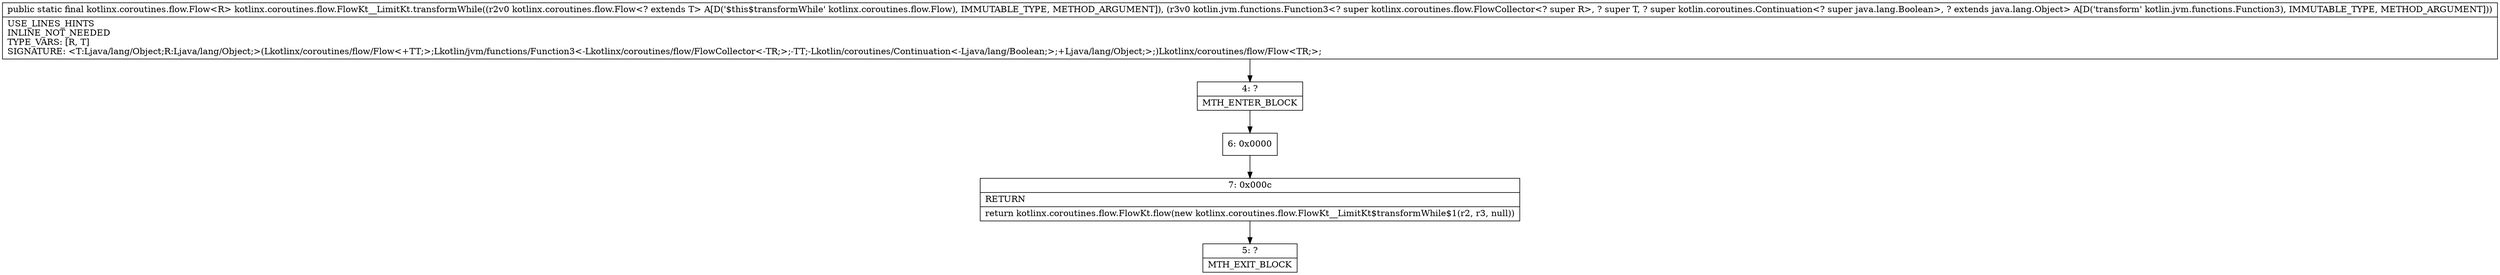 digraph "CFG forkotlinx.coroutines.flow.FlowKt__LimitKt.transformWhile(Lkotlinx\/coroutines\/flow\/Flow;Lkotlin\/jvm\/functions\/Function3;)Lkotlinx\/coroutines\/flow\/Flow;" {
Node_4 [shape=record,label="{4\:\ ?|MTH_ENTER_BLOCK\l}"];
Node_6 [shape=record,label="{6\:\ 0x0000}"];
Node_7 [shape=record,label="{7\:\ 0x000c|RETURN\l|return kotlinx.coroutines.flow.FlowKt.flow(new kotlinx.coroutines.flow.FlowKt__LimitKt$transformWhile$1(r2, r3, null))\l}"];
Node_5 [shape=record,label="{5\:\ ?|MTH_EXIT_BLOCK\l}"];
MethodNode[shape=record,label="{public static final kotlinx.coroutines.flow.Flow\<R\> kotlinx.coroutines.flow.FlowKt__LimitKt.transformWhile((r2v0 kotlinx.coroutines.flow.Flow\<? extends T\> A[D('$this$transformWhile' kotlinx.coroutines.flow.Flow), IMMUTABLE_TYPE, METHOD_ARGUMENT]), (r3v0 kotlin.jvm.functions.Function3\<? super kotlinx.coroutines.flow.FlowCollector\<? super R\>, ? super T, ? super kotlin.coroutines.Continuation\<? super java.lang.Boolean\>, ? extends java.lang.Object\> A[D('transform' kotlin.jvm.functions.Function3), IMMUTABLE_TYPE, METHOD_ARGUMENT]))  | USE_LINES_HINTS\lINLINE_NOT_NEEDED\lTYPE_VARS: [R, T]\lSIGNATURE: \<T:Ljava\/lang\/Object;R:Ljava\/lang\/Object;\>(Lkotlinx\/coroutines\/flow\/Flow\<+TT;\>;Lkotlin\/jvm\/functions\/Function3\<\-Lkotlinx\/coroutines\/flow\/FlowCollector\<\-TR;\>;\-TT;\-Lkotlin\/coroutines\/Continuation\<\-Ljava\/lang\/Boolean;\>;+Ljava\/lang\/Object;\>;)Lkotlinx\/coroutines\/flow\/Flow\<TR;\>;\l}"];
MethodNode -> Node_4;Node_4 -> Node_6;
Node_6 -> Node_7;
Node_7 -> Node_5;
}

